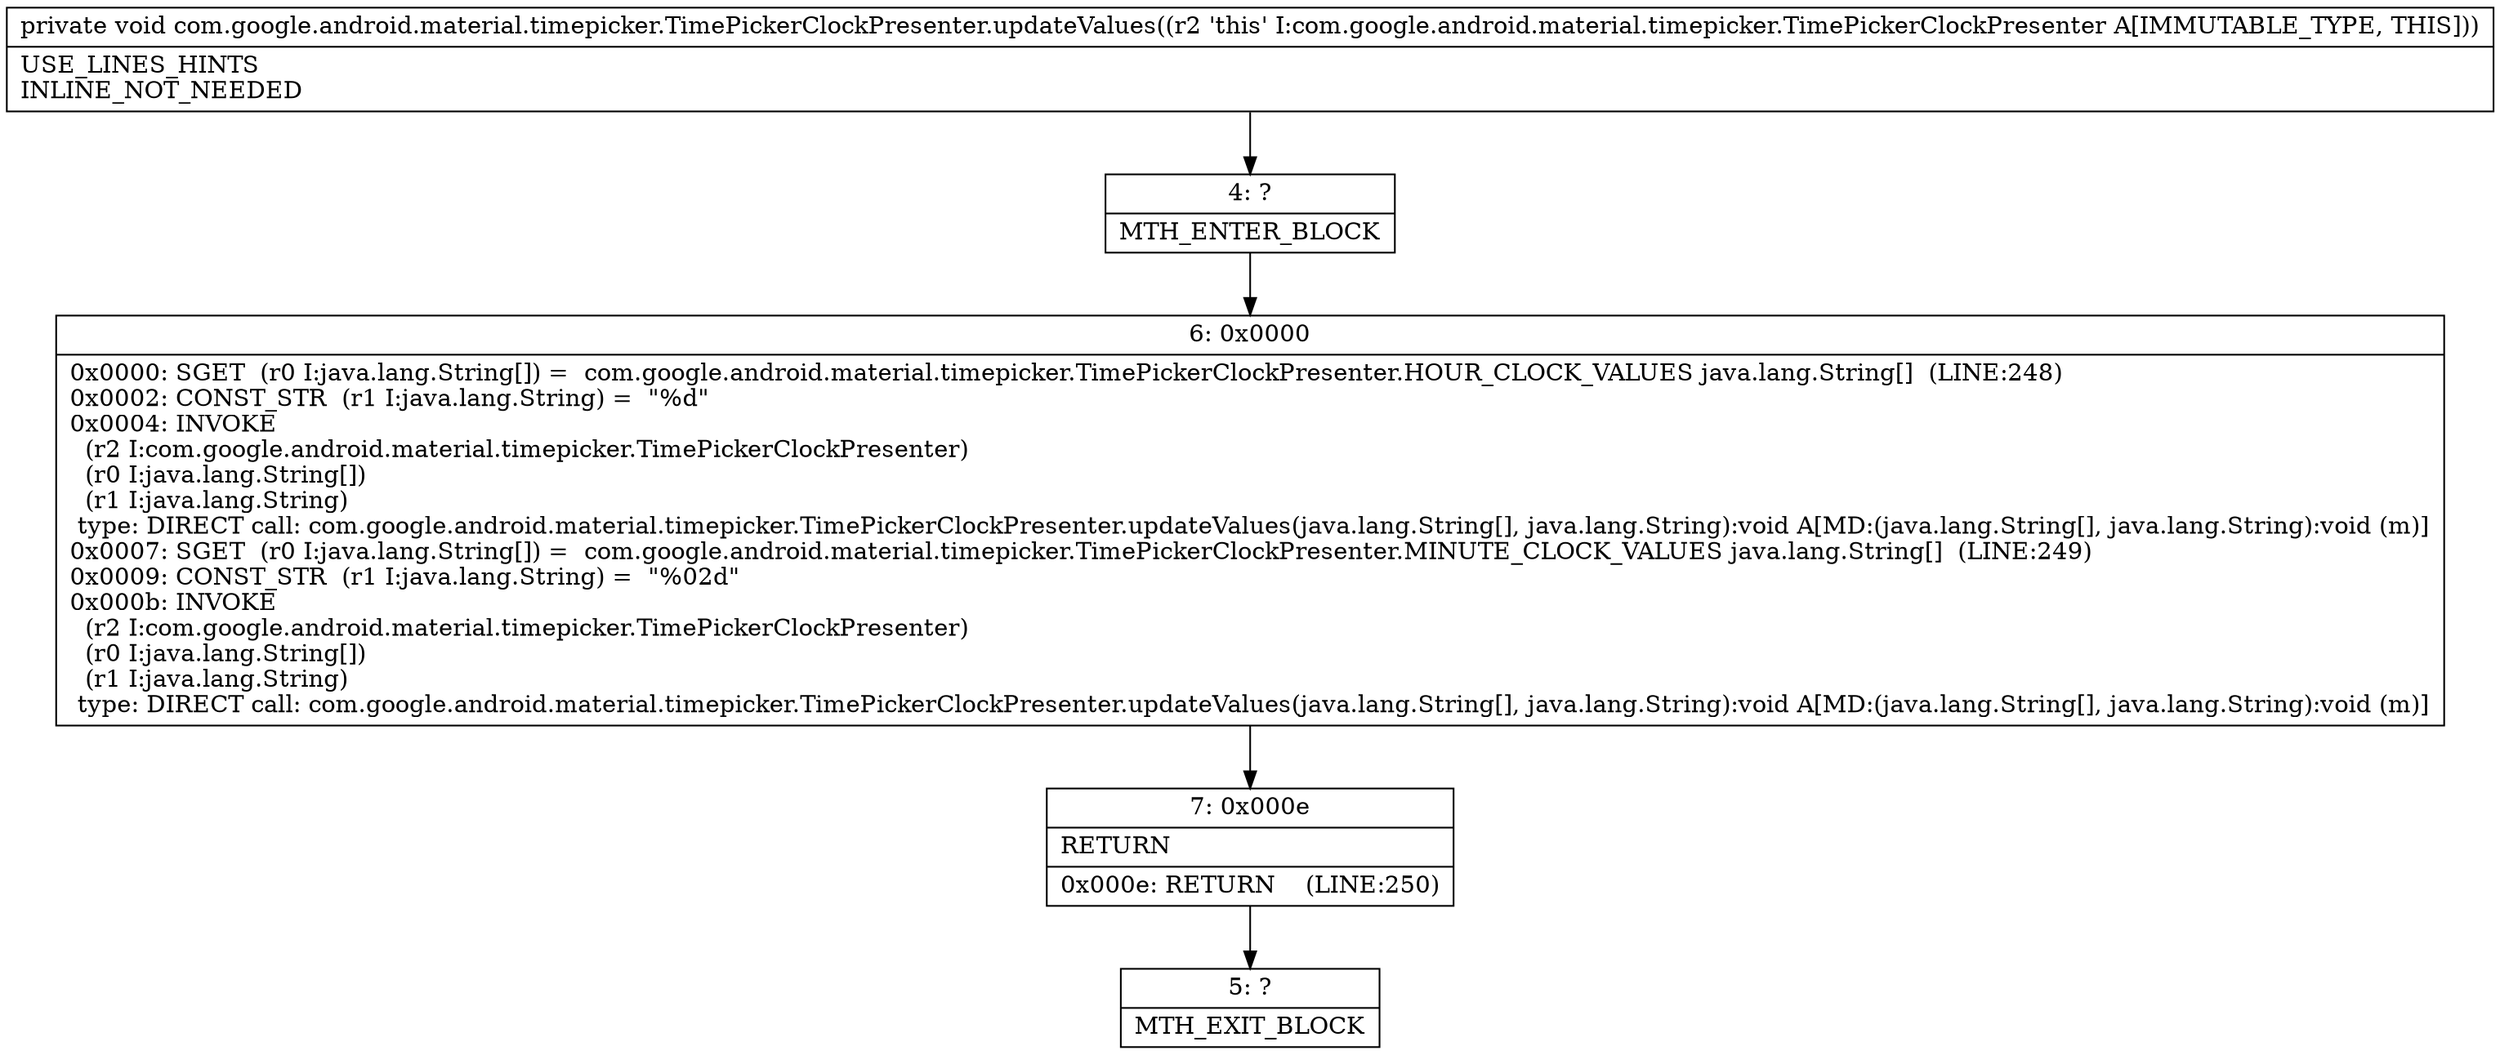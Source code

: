 digraph "CFG forcom.google.android.material.timepicker.TimePickerClockPresenter.updateValues()V" {
Node_4 [shape=record,label="{4\:\ ?|MTH_ENTER_BLOCK\l}"];
Node_6 [shape=record,label="{6\:\ 0x0000|0x0000: SGET  (r0 I:java.lang.String[]) =  com.google.android.material.timepicker.TimePickerClockPresenter.HOUR_CLOCK_VALUES java.lang.String[]  (LINE:248)\l0x0002: CONST_STR  (r1 I:java.lang.String) =  \"%d\" \l0x0004: INVOKE  \l  (r2 I:com.google.android.material.timepicker.TimePickerClockPresenter)\l  (r0 I:java.lang.String[])\l  (r1 I:java.lang.String)\l type: DIRECT call: com.google.android.material.timepicker.TimePickerClockPresenter.updateValues(java.lang.String[], java.lang.String):void A[MD:(java.lang.String[], java.lang.String):void (m)]\l0x0007: SGET  (r0 I:java.lang.String[]) =  com.google.android.material.timepicker.TimePickerClockPresenter.MINUTE_CLOCK_VALUES java.lang.String[]  (LINE:249)\l0x0009: CONST_STR  (r1 I:java.lang.String) =  \"%02d\" \l0x000b: INVOKE  \l  (r2 I:com.google.android.material.timepicker.TimePickerClockPresenter)\l  (r0 I:java.lang.String[])\l  (r1 I:java.lang.String)\l type: DIRECT call: com.google.android.material.timepicker.TimePickerClockPresenter.updateValues(java.lang.String[], java.lang.String):void A[MD:(java.lang.String[], java.lang.String):void (m)]\l}"];
Node_7 [shape=record,label="{7\:\ 0x000e|RETURN\l|0x000e: RETURN    (LINE:250)\l}"];
Node_5 [shape=record,label="{5\:\ ?|MTH_EXIT_BLOCK\l}"];
MethodNode[shape=record,label="{private void com.google.android.material.timepicker.TimePickerClockPresenter.updateValues((r2 'this' I:com.google.android.material.timepicker.TimePickerClockPresenter A[IMMUTABLE_TYPE, THIS]))  | USE_LINES_HINTS\lINLINE_NOT_NEEDED\l}"];
MethodNode -> Node_4;Node_4 -> Node_6;
Node_6 -> Node_7;
Node_7 -> Node_5;
}

